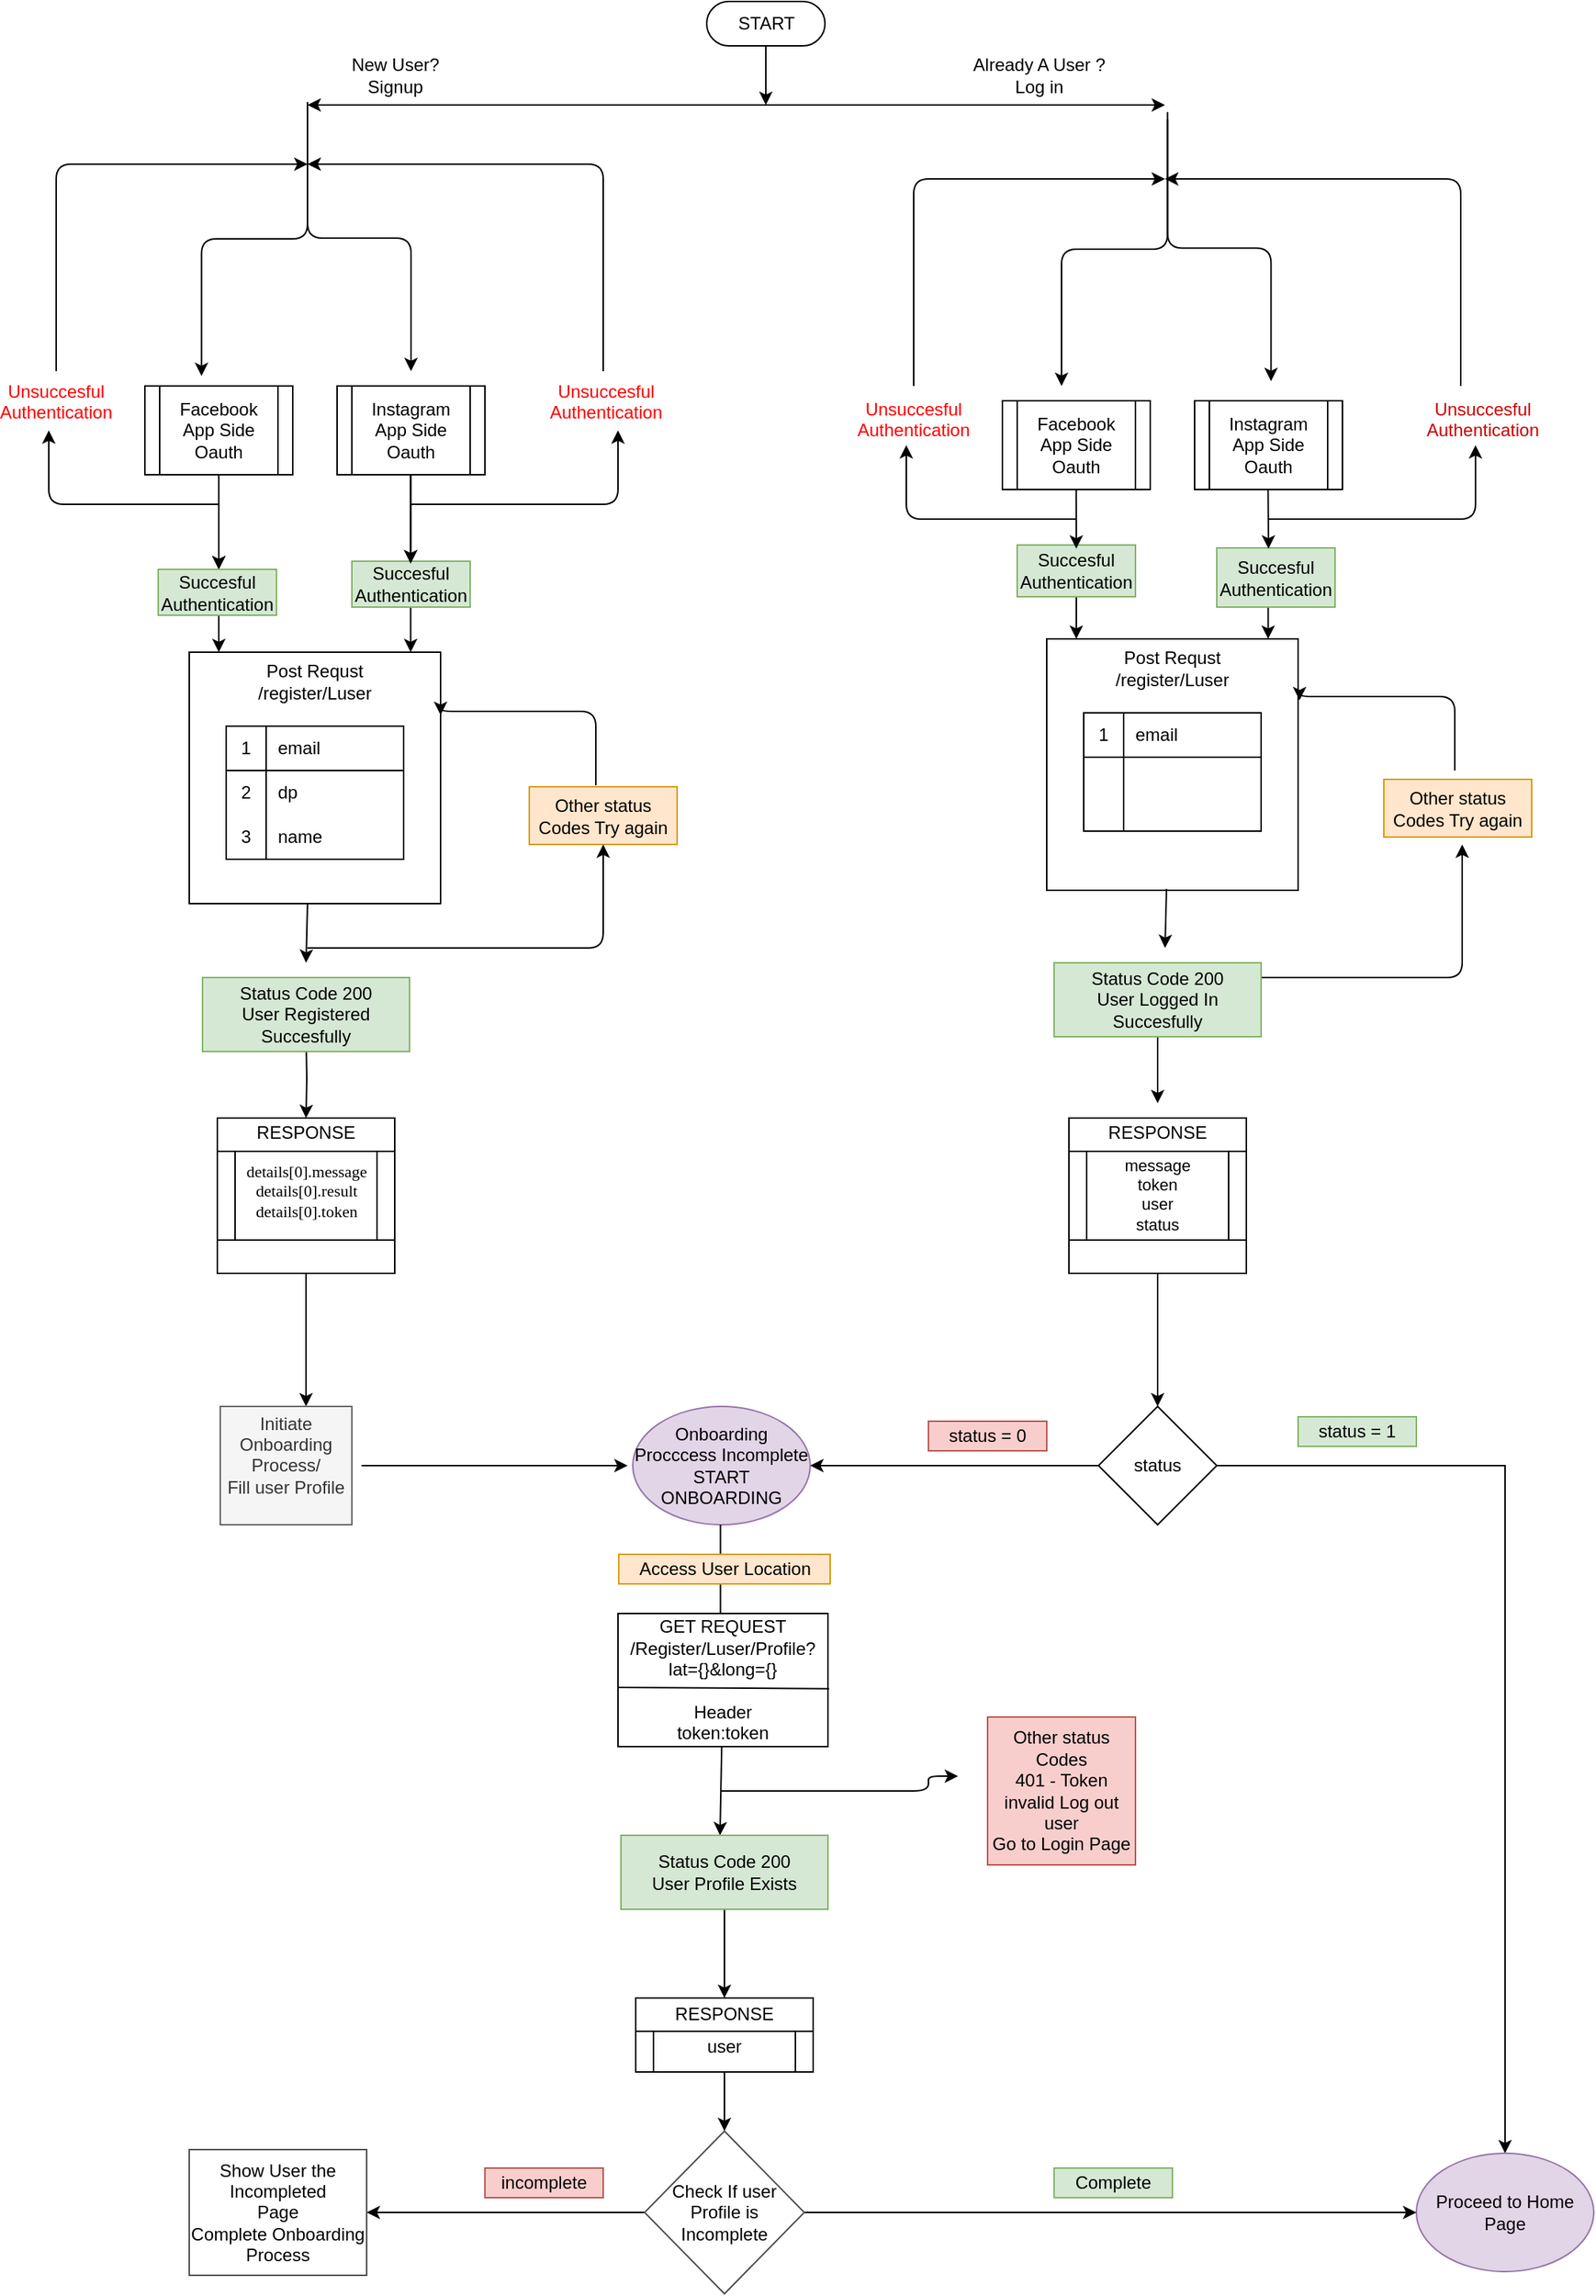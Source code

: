 <mxfile version="13.6.9" type="github" pages="2">
  <diagram id="4SX03xfl399fPzy_mgyT" name="Page-1">
    <mxGraphModel dx="1693" dy="1320" grid="1" gridSize="10" guides="1" tooltips="1" connect="1" arrows="1" fold="1" page="1" pageScale="1" pageWidth="3300" pageHeight="2339" math="0" shadow="0">
      <root>
        <mxCell id="0" />
        <mxCell id="1" parent="0" />
        <mxCell id="fJe7YX8Wr0SEE7q_bkaH-3" value="" style="endArrow=classic;html=1;exitX=0.5;exitY=1;exitDx=0;exitDy=0;" parent="1" edge="1">
          <mxGeometry width="50" height="50" relative="1" as="geometry">
            <mxPoint x="1210" y="170" as="sourcePoint" />
            <mxPoint x="1210" y="210" as="targetPoint" />
          </mxGeometry>
        </mxCell>
        <mxCell id="fJe7YX8Wr0SEE7q_bkaH-4" value="" style="edgeStyle=elbowEdgeStyle;elbow=horizontal;endArrow=classic;html=1;" parent="1" edge="1">
          <mxGeometry width="50" height="50" relative="1" as="geometry">
            <mxPoint x="1080" y="210" as="sourcePoint" />
            <mxPoint x="1480" y="210" as="targetPoint" />
          </mxGeometry>
        </mxCell>
        <mxCell id="fJe7YX8Wr0SEE7q_bkaH-5" value="" style="edgeStyle=elbowEdgeStyle;elbow=horizontal;endArrow=classic;html=1;" parent="1" edge="1">
          <mxGeometry width="50" height="50" relative="1" as="geometry">
            <mxPoint x="1080" y="210" as="sourcePoint" />
            <mxPoint x="900" y="210" as="targetPoint" />
          </mxGeometry>
        </mxCell>
        <mxCell id="fJe7YX8Wr0SEE7q_bkaH-6" value="&lt;div&gt;New User?&lt;/div&gt;&lt;div&gt;Signup&lt;/div&gt;" style="text;html=1;strokeColor=none;fillColor=none;align=center;verticalAlign=middle;whiteSpace=wrap;rounded=0;" parent="1" vertex="1">
          <mxGeometry x="920" y="180" width="79" height="20" as="geometry" />
        </mxCell>
        <mxCell id="fJe7YX8Wr0SEE7q_bkaH-7" value="Already A User ? Log in" style="text;html=1;strokeColor=none;fillColor=none;align=center;verticalAlign=middle;whiteSpace=wrap;rounded=0;" parent="1" vertex="1">
          <mxGeometry x="1340" y="180" width="110" height="20" as="geometry" />
        </mxCell>
        <mxCell id="fJe7YX8Wr0SEE7q_bkaH-8" value="&lt;div&gt;Post Requst &lt;br&gt;&lt;/div&gt;&lt;div&gt;/register/Luser&lt;/div&gt;&lt;div&gt;&lt;br&gt;&lt;/div&gt;&lt;div&gt;&lt;br&gt;&lt;/div&gt;&lt;div&gt;&lt;br&gt;&lt;/div&gt;&lt;div&gt;&lt;br&gt;&lt;/div&gt;&lt;div&gt;&lt;br&gt;&lt;/div&gt;&lt;div&gt;&lt;br&gt;&lt;/div&gt;&lt;div&gt;&lt;br&gt;&lt;/div&gt;&lt;div&gt;&lt;br&gt;&lt;/div&gt;&lt;div&gt;&lt;br&gt;&lt;/div&gt;" style="whiteSpace=wrap;html=1;aspect=fixed;" parent="1" vertex="1">
          <mxGeometry x="820" y="580" width="170" height="170" as="geometry" />
        </mxCell>
        <mxCell id="fJe7YX8Wr0SEE7q_bkaH-20" value="" style="edgeStyle=elbowEdgeStyle;elbow=vertical;endArrow=classic;html=1;" parent="1" edge="1">
          <mxGeometry width="50" height="50" relative="1" as="geometry">
            <mxPoint x="900" y="213" as="sourcePoint" />
            <mxPoint x="970" y="390" as="targetPoint" />
            <Array as="points">
              <mxPoint x="940" y="300" />
            </Array>
          </mxGeometry>
        </mxCell>
        <mxCell id="fJe7YX8Wr0SEE7q_bkaH-21" value="" style="edgeStyle=elbowEdgeStyle;elbow=vertical;endArrow=classic;html=1;entryX=0.383;entryY=-0.079;entryDx=0;entryDy=0;entryPerimeter=0;" parent="1" edge="1">
          <mxGeometry width="50" height="50" relative="1" as="geometry">
            <mxPoint x="900" y="208" as="sourcePoint" />
            <mxPoint x="828.3" y="393.26" as="targetPoint" />
          </mxGeometry>
        </mxCell>
        <mxCell id="fJe7YX8Wr0SEE7q_bkaH-23" value="&lt;div&gt;START&lt;/div&gt;" style="html=1;dashed=0;whitespace=wrap;shape=mxgraph.dfd.start" parent="1" vertex="1">
          <mxGeometry x="1170" y="140" width="80" height="30" as="geometry" />
        </mxCell>
        <mxCell id="fJe7YX8Wr0SEE7q_bkaH-25" value="&lt;div&gt;Facebook&lt;/div&gt;&lt;div&gt;App Side &lt;br&gt;&lt;/div&gt;&lt;div&gt;Oauth&lt;br&gt;&lt;/div&gt;" style="shape=process;whiteSpace=wrap;html=1;backgroundOutline=1;" parent="1" vertex="1">
          <mxGeometry x="790" y="400" width="100" height="60" as="geometry" />
        </mxCell>
        <mxCell id="fJe7YX8Wr0SEE7q_bkaH-26" value="&lt;div&gt;Instagram&lt;/div&gt;&lt;div&gt;App Side &lt;br&gt;&lt;/div&gt;&lt;div&gt;Oauth&lt;br&gt;&lt;/div&gt;" style="shape=process;whiteSpace=wrap;html=1;backgroundOutline=1;" parent="1" vertex="1">
          <mxGeometry x="920" y="400" width="100" height="60" as="geometry" />
        </mxCell>
        <mxCell id="fJe7YX8Wr0SEE7q_bkaH-31" value="" style="endArrow=classic;html=1;" parent="1" edge="1">
          <mxGeometry width="50" height="50" relative="1" as="geometry">
            <mxPoint x="840" y="550" as="sourcePoint" />
            <mxPoint x="840" y="580" as="targetPoint" />
          </mxGeometry>
        </mxCell>
        <mxCell id="fJe7YX8Wr0SEE7q_bkaH-34" value="" style="endArrow=classic;html=1;exitX=0.5;exitY=1;exitDx=0;exitDy=0;" parent="1" source="fJe7YX8Wr0SEE7q_bkaH-25" edge="1">
          <mxGeometry width="50" height="50" relative="1" as="geometry">
            <mxPoint x="840" y="460" as="sourcePoint" />
            <mxPoint x="840.0" y="524.0" as="targetPoint" />
          </mxGeometry>
        </mxCell>
        <mxCell id="fJe7YX8Wr0SEE7q_bkaH-35" value="" style="edgeStyle=elbowEdgeStyle;elbow=horizontal;endArrow=classic;html=1;" parent="1" edge="1">
          <mxGeometry width="50" height="50" relative="1" as="geometry">
            <mxPoint x="730" y="390" as="sourcePoint" />
            <mxPoint x="900" y="250" as="targetPoint" />
            <Array as="points">
              <mxPoint x="730" y="240" />
            </Array>
          </mxGeometry>
        </mxCell>
        <mxCell id="fJe7YX8Wr0SEE7q_bkaH-39" value="" style="edgeStyle=elbowEdgeStyle;elbow=horizontal;endArrow=classic;html=1;" parent="1" edge="1">
          <mxGeometry width="50" height="50" relative="1" as="geometry">
            <mxPoint x="840" y="480" as="sourcePoint" />
            <mxPoint x="725" y="430" as="targetPoint" />
            <Array as="points">
              <mxPoint x="725" y="420" />
            </Array>
          </mxGeometry>
        </mxCell>
        <mxCell id="fJe7YX8Wr0SEE7q_bkaH-40" value="" style="endArrow=classic;html=1;" parent="1" edge="1">
          <mxGeometry width="50" height="50" relative="1" as="geometry">
            <mxPoint x="969.76" y="550" as="sourcePoint" />
            <mxPoint x="969.76" y="580" as="targetPoint" />
          </mxGeometry>
        </mxCell>
        <mxCell id="fJe7YX8Wr0SEE7q_bkaH-41" value="&lt;div align=&quot;center&quot;&gt;Succesful&lt;/div&gt;&lt;div align=&quot;center&quot;&gt;Authentication&lt;br&gt;&lt;/div&gt;" style="text;html=1;strokeColor=#82b366;fillColor=#d5e8d4;align=center;verticalAlign=middle;whiteSpace=wrap;rounded=0;" parent="1" vertex="1">
          <mxGeometry x="930" y="518.5" width="80" height="31" as="geometry" />
        </mxCell>
        <mxCell id="fJe7YX8Wr0SEE7q_bkaH-44" value="" style="endArrow=classic;html=1;exitX=0.5;exitY=1;exitDx=0;exitDy=0;" parent="1" edge="1">
          <mxGeometry width="50" height="50" relative="1" as="geometry">
            <mxPoint x="969.76" y="460" as="sourcePoint" />
            <mxPoint x="969.76" y="520" as="targetPoint" />
          </mxGeometry>
        </mxCell>
        <mxCell id="fJe7YX8Wr0SEE7q_bkaH-46" value="" style="edgeStyle=elbowEdgeStyle;elbow=horizontal;endArrow=classic;html=1;" parent="1" edge="1">
          <mxGeometry width="50" height="50" relative="1" as="geometry">
            <mxPoint x="970" y="480" as="sourcePoint" />
            <mxPoint x="1110" y="430" as="targetPoint" />
            <Array as="points">
              <mxPoint x="1110" y="480" />
            </Array>
          </mxGeometry>
        </mxCell>
        <mxCell id="fJe7YX8Wr0SEE7q_bkaH-49" value="" style="edgeStyle=elbowEdgeStyle;elbow=horizontal;endArrow=classic;html=1;" parent="1" edge="1">
          <mxGeometry width="50" height="50" relative="1" as="geometry">
            <mxPoint x="1100" y="390" as="sourcePoint" />
            <mxPoint x="900" y="250" as="targetPoint" />
            <Array as="points">
              <mxPoint x="1100" y="270" />
            </Array>
          </mxGeometry>
        </mxCell>
        <mxCell id="fJe7YX8Wr0SEE7q_bkaH-50" value="&lt;div&gt;Post Requst &lt;br&gt;&lt;/div&gt;&lt;div&gt;/register/Luser&lt;/div&gt;&lt;div&gt;&lt;br&gt;&lt;/div&gt;&lt;div&gt;&lt;br&gt;&lt;/div&gt;&lt;div&gt;&lt;br&gt;&lt;/div&gt;&lt;div&gt;&lt;br&gt;&lt;/div&gt;&lt;div&gt;&lt;br&gt;&lt;/div&gt;&lt;div&gt;&lt;br&gt;&lt;/div&gt;&lt;div&gt;&lt;br&gt;&lt;/div&gt;&lt;div&gt;&lt;br&gt;&lt;/div&gt;&lt;div&gt;&lt;br&gt;&lt;/div&gt;" style="whiteSpace=wrap;html=1;aspect=fixed;" parent="1" vertex="1">
          <mxGeometry x="1400" y="571" width="170" height="170" as="geometry" />
        </mxCell>
        <mxCell id="fJe7YX8Wr0SEE7q_bkaH-51" value="" style="endArrow=classic;html=1;" parent="1" edge="1">
          <mxGeometry width="50" height="50" relative="1" as="geometry">
            <mxPoint x="1420" y="541" as="sourcePoint" />
            <mxPoint x="1420" y="571" as="targetPoint" />
          </mxGeometry>
        </mxCell>
        <mxCell id="fJe7YX8Wr0SEE7q_bkaH-52" value="&lt;div align=&quot;center&quot;&gt;Succesful&lt;/div&gt;&lt;div align=&quot;center&quot;&gt;Authentication&lt;br&gt;&lt;/div&gt;" style="text;html=1;strokeColor=#82b366;fillColor=#d5e8d4;align=center;verticalAlign=middle;whiteSpace=wrap;rounded=0;" parent="1" vertex="1">
          <mxGeometry x="1380" y="507.5" width="80" height="35" as="geometry" />
        </mxCell>
        <mxCell id="fJe7YX8Wr0SEE7q_bkaH-53" value="" style="endArrow=classic;html=1;" parent="1" edge="1">
          <mxGeometry width="50" height="50" relative="1" as="geometry">
            <mxPoint x="1549.76" y="541" as="sourcePoint" />
            <mxPoint x="1549.76" y="571" as="targetPoint" />
          </mxGeometry>
        </mxCell>
        <mxCell id="fJe7YX8Wr0SEE7q_bkaH-54" value="&lt;div align=&quot;center&quot;&gt;Succesful&lt;/div&gt;&lt;div align=&quot;center&quot;&gt;Authentication&lt;br&gt;&lt;/div&gt;" style="text;html=1;strokeColor=#82b366;fillColor=#d5e8d4;align=center;verticalAlign=middle;whiteSpace=wrap;rounded=0;" parent="1" vertex="1">
          <mxGeometry x="1515" y="509.5" width="80" height="40" as="geometry" />
        </mxCell>
        <mxCell id="fJe7YX8Wr0SEE7q_bkaH-67" value="" style="endArrow=classic;html=1;exitX=0.5;exitY=1;exitDx=0;exitDy=0;" parent="1" edge="1">
          <mxGeometry width="50" height="50" relative="1" as="geometry">
            <mxPoint x="840" y="460" as="sourcePoint" />
            <mxPoint x="840" y="524" as="targetPoint" />
          </mxGeometry>
        </mxCell>
        <mxCell id="fJe7YX8Wr0SEE7q_bkaH-68" value="" style="endArrow=classic;html=1;exitX=0.5;exitY=1;exitDx=0;exitDy=0;" parent="1" edge="1">
          <mxGeometry width="50" height="50" relative="1" as="geometry">
            <mxPoint x="969.76" y="460" as="sourcePoint" />
            <mxPoint x="969.76" y="520" as="targetPoint" />
          </mxGeometry>
        </mxCell>
        <mxCell id="fJe7YX8Wr0SEE7q_bkaH-69" value="" style="endArrow=classic;html=1;exitX=0.5;exitY=1;exitDx=0;exitDy=0;" parent="1" edge="1">
          <mxGeometry width="50" height="50" relative="1" as="geometry">
            <mxPoint x="1419.88" y="460" as="sourcePoint" />
            <mxPoint x="1420" y="510" as="targetPoint" />
          </mxGeometry>
        </mxCell>
        <mxCell id="fJe7YX8Wr0SEE7q_bkaH-70" value="" style="endArrow=classic;html=1;exitX=0.5;exitY=1;exitDx=0;exitDy=0;" parent="1" edge="1">
          <mxGeometry width="50" height="50" relative="1" as="geometry">
            <mxPoint x="1549.64" y="460" as="sourcePoint" />
            <mxPoint x="1550" y="510" as="targetPoint" />
          </mxGeometry>
        </mxCell>
        <mxCell id="fJe7YX8Wr0SEE7q_bkaH-79" value="&lt;div&gt;Facebook&lt;/div&gt;&lt;div&gt;App Side &lt;br&gt;&lt;/div&gt;&lt;div&gt;Oauth&lt;br&gt;&lt;/div&gt;" style="shape=process;whiteSpace=wrap;html=1;backgroundOutline=1;" parent="1" vertex="1">
          <mxGeometry x="1370" y="410" width="100" height="60" as="geometry" />
        </mxCell>
        <mxCell id="fJe7YX8Wr0SEE7q_bkaH-80" value="&lt;div&gt;Instagram&lt;/div&gt;&lt;div&gt;App Side &lt;br&gt;&lt;/div&gt;&lt;div&gt;Oauth&lt;br&gt;&lt;/div&gt;" style="shape=process;whiteSpace=wrap;html=1;backgroundOutline=1;" parent="1" vertex="1">
          <mxGeometry x="1500" y="410" width="100" height="60" as="geometry" />
        </mxCell>
        <mxCell id="fJe7YX8Wr0SEE7q_bkaH-81" value="" style="edgeStyle=elbowEdgeStyle;elbow=horizontal;endArrow=classic;html=1;" parent="1" edge="1">
          <mxGeometry width="50" height="50" relative="1" as="geometry">
            <mxPoint x="1310" y="400" as="sourcePoint" />
            <mxPoint x="1480" y="260" as="targetPoint" />
            <Array as="points">
              <mxPoint x="1310" y="250" />
            </Array>
          </mxGeometry>
        </mxCell>
        <mxCell id="fJe7YX8Wr0SEE7q_bkaH-82" value="&lt;div&gt;&lt;font color=&quot;#FF0000&quot;&gt;Unsuccesful&lt;/font&gt;&lt;/div&gt;&lt;div&gt;&lt;font color=&quot;#FF0000&quot;&gt;Authentication&lt;/font&gt;&lt;/div&gt;&lt;div&gt;&lt;font color=&quot;#FF0000&quot;&gt;&lt;br&gt;&lt;/font&gt;&lt;/div&gt;" style="text;html=1;strokeColor=none;fillColor=none;align=center;verticalAlign=middle;whiteSpace=wrap;rounded=0;" parent="1" vertex="1">
          <mxGeometry x="1290" y="420" width="40" height="20" as="geometry" />
        </mxCell>
        <mxCell id="fJe7YX8Wr0SEE7q_bkaH-83" value="" style="edgeStyle=elbowEdgeStyle;elbow=horizontal;endArrow=classic;html=1;" parent="1" target="fJe7YX8Wr0SEE7q_bkaH-82" edge="1">
          <mxGeometry width="50" height="50" relative="1" as="geometry">
            <mxPoint x="1420" y="490" as="sourcePoint" />
            <mxPoint x="1480" y="350" as="targetPoint" />
            <Array as="points">
              <mxPoint x="1305" y="430" />
            </Array>
          </mxGeometry>
        </mxCell>
        <mxCell id="fJe7YX8Wr0SEE7q_bkaH-84" value="" style="edgeStyle=elbowEdgeStyle;elbow=horizontal;endArrow=classic;html=1;" parent="1" edge="1">
          <mxGeometry width="50" height="50" relative="1" as="geometry">
            <mxPoint x="1550" y="490" as="sourcePoint" />
            <mxPoint x="1690" y="440" as="targetPoint" />
            <Array as="points">
              <mxPoint x="1690" y="490" />
            </Array>
          </mxGeometry>
        </mxCell>
        <mxCell id="fJe7YX8Wr0SEE7q_bkaH-85" value="&lt;div&gt;&lt;font color=&quot;#CC0000&quot;&gt;Unsuccesful&lt;/font&gt;&lt;/div&gt;&lt;div&gt;&lt;font color=&quot;#CC0000&quot;&gt;Authentication&lt;/font&gt;&lt;/div&gt;&lt;div&gt;&lt;font color=&quot;#CC0000&quot;&gt;&lt;br&gt;&lt;/font&gt;&lt;/div&gt;" style="text;html=1;strokeColor=none;fillColor=none;align=center;verticalAlign=middle;whiteSpace=wrap;rounded=0;" parent="1" vertex="1">
          <mxGeometry x="1675" y="420" width="40" height="20" as="geometry" />
        </mxCell>
        <mxCell id="fJe7YX8Wr0SEE7q_bkaH-86" value="" style="edgeStyle=elbowEdgeStyle;elbow=horizontal;endArrow=classic;html=1;" parent="1" edge="1">
          <mxGeometry width="50" height="50" relative="1" as="geometry">
            <mxPoint x="1680" y="400" as="sourcePoint" />
            <mxPoint x="1480" y="260" as="targetPoint" />
            <Array as="points">
              <mxPoint x="1680" y="280" />
            </Array>
          </mxGeometry>
        </mxCell>
        <mxCell id="fJe7YX8Wr0SEE7q_bkaH-88" value="" style="edgeStyle=elbowEdgeStyle;elbow=vertical;endArrow=classic;html=1;" parent="1" edge="1">
          <mxGeometry width="50" height="50" relative="1" as="geometry">
            <mxPoint x="1481.7" y="219.74" as="sourcePoint" />
            <mxPoint x="1551.7" y="396.74" as="targetPoint" />
            <Array as="points">
              <mxPoint x="1521.7" y="306.74" />
            </Array>
          </mxGeometry>
        </mxCell>
        <mxCell id="fJe7YX8Wr0SEE7q_bkaH-89" value="" style="edgeStyle=elbowEdgeStyle;elbow=vertical;endArrow=classic;html=1;entryX=0.383;entryY=-0.079;entryDx=0;entryDy=0;entryPerimeter=0;" parent="1" edge="1">
          <mxGeometry width="50" height="50" relative="1" as="geometry">
            <mxPoint x="1481.7" y="214.74" as="sourcePoint" />
            <mxPoint x="1410" y="400.0" as="targetPoint" />
          </mxGeometry>
        </mxCell>
        <mxCell id="fJe7YX8Wr0SEE7q_bkaH-90" value="" style="endArrow=classic;html=1;" parent="1" edge="1">
          <mxGeometry width="50" height="50" relative="1" as="geometry">
            <mxPoint x="900" y="750" as="sourcePoint" />
            <mxPoint x="899" y="790" as="targetPoint" />
          </mxGeometry>
        </mxCell>
        <mxCell id="fJe7YX8Wr0SEE7q_bkaH-99" value="" style="edgeStyle=orthogonalEdgeStyle;rounded=0;orthogonalLoop=1;jettySize=auto;html=1;" parent="1" target="fJe7YX8Wr0SEE7q_bkaH-98" edge="1">
          <mxGeometry relative="1" as="geometry">
            <mxPoint x="899" y="840" as="sourcePoint" />
          </mxGeometry>
        </mxCell>
        <mxCell id="fJe7YX8Wr0SEE7q_bkaH-92" value="&lt;div&gt;Status Code 200&lt;/div&gt;&lt;div&gt;User Registered Succesfully&lt;br&gt;&lt;/div&gt;" style="text;html=1;strokeColor=#82b366;fillColor=#d5e8d4;align=center;verticalAlign=middle;whiteSpace=wrap;rounded=0;" parent="1" vertex="1">
          <mxGeometry x="829" y="800" width="140" height="50" as="geometry" />
        </mxCell>
        <mxCell id="fJe7YX8Wr0SEE7q_bkaH-94" value="" style="edgeStyle=segmentEdgeStyle;endArrow=classic;html=1;entryX=1;entryY=0.25;entryDx=0;entryDy=0;" parent="1" target="fJe7YX8Wr0SEE7q_bkaH-8" edge="1">
          <mxGeometry width="50" height="50" relative="1" as="geometry">
            <mxPoint x="1095" y="670" as="sourcePoint" />
            <mxPoint x="1050" y="620" as="targetPoint" />
            <Array as="points">
              <mxPoint x="990" y="620" />
            </Array>
          </mxGeometry>
        </mxCell>
        <mxCell id="fJe7YX8Wr0SEE7q_bkaH-95" value="Other status Codes Try again" style="text;html=1;strokeColor=#d79b00;fillColor=#ffe6cc;align=center;verticalAlign=middle;whiteSpace=wrap;rounded=0;" parent="1" vertex="1">
          <mxGeometry x="1050" y="671" width="100" height="39" as="geometry" />
        </mxCell>
        <mxCell id="fJe7YX8Wr0SEE7q_bkaH-97" value="" style="edgeStyle=segmentEdgeStyle;endArrow=classic;html=1;" parent="1" edge="1">
          <mxGeometry width="50" height="50" relative="1" as="geometry">
            <mxPoint x="900" y="780" as="sourcePoint" />
            <mxPoint x="1100" y="710" as="targetPoint" />
            <Array as="points">
              <mxPoint x="1100" y="780" />
            </Array>
          </mxGeometry>
        </mxCell>
        <mxCell id="fJe7YX8Wr0SEE7q_bkaH-98" value="&lt;div&gt;RESPONSE&lt;/div&gt;&lt;div&gt;&lt;br&gt;&lt;/div&gt;&lt;div&gt;&lt;br&gt;&lt;/div&gt;&lt;div&gt;&lt;br&gt;&lt;/div&gt;&lt;div&gt;&lt;br&gt;&lt;/div&gt;&lt;div&gt;&lt;br&gt;&lt;/div&gt;&lt;div&gt;&lt;br&gt;&lt;/div&gt;" style="whiteSpace=wrap;html=1;" parent="1" vertex="1">
          <mxGeometry x="839" y="895" width="120" height="105" as="geometry" />
        </mxCell>
        <mxCell id="fJe7YX8Wr0SEE7q_bkaH-100" value="" style="endArrow=classic;html=1;" parent="1" edge="1">
          <mxGeometry width="50" height="50" relative="1" as="geometry">
            <mxPoint x="1481" y="740" as="sourcePoint" />
            <mxPoint x="1480" y="780" as="targetPoint" />
          </mxGeometry>
        </mxCell>
        <mxCell id="fJe7YX8Wr0SEE7q_bkaH-102" value="" style="edgeStyle=segmentEdgeStyle;endArrow=classic;html=1;entryX=1;entryY=0.25;entryDx=0;entryDy=0;" parent="1" edge="1">
          <mxGeometry width="50" height="50" relative="1" as="geometry">
            <mxPoint x="1676" y="660" as="sourcePoint" />
            <mxPoint x="1571" y="612.5" as="targetPoint" />
            <Array as="points">
              <mxPoint x="1571" y="610" />
            </Array>
          </mxGeometry>
        </mxCell>
        <mxCell id="fJe7YX8Wr0SEE7q_bkaH-103" value="Other status Codes Try again" style="text;html=1;strokeColor=#d79b00;fillColor=#ffe6cc;align=center;verticalAlign=middle;whiteSpace=wrap;rounded=0;" parent="1" vertex="1">
          <mxGeometry x="1628" y="666" width="100" height="39" as="geometry" />
        </mxCell>
        <mxCell id="fJe7YX8Wr0SEE7q_bkaH-104" value="" style="edgeStyle=segmentEdgeStyle;endArrow=classic;html=1;" parent="1" source="fJe7YX8Wr0SEE7q_bkaH-105" edge="1">
          <mxGeometry width="50" height="50" relative="1" as="geometry">
            <mxPoint x="1510" y="800" as="sourcePoint" />
            <mxPoint x="1681" y="710" as="targetPoint" />
            <Array as="points">
              <mxPoint x="1530" y="800" />
              <mxPoint x="1681" y="800" />
            </Array>
          </mxGeometry>
        </mxCell>
        <mxCell id="fJe7YX8Wr0SEE7q_bkaH-107" value="" style="edgeStyle=orthogonalEdgeStyle;rounded=0;orthogonalLoop=1;jettySize=auto;html=1;" parent="1" edge="1">
          <mxGeometry relative="1" as="geometry">
            <mxPoint x="1475" y="830" as="sourcePoint" />
            <mxPoint x="1475" y="885" as="targetPoint" />
          </mxGeometry>
        </mxCell>
        <mxCell id="fJe7YX8Wr0SEE7q_bkaH-105" value="&lt;div&gt;Status Code 200&lt;/div&gt;&lt;div&gt;User Logged In Succesfully&lt;br&gt;&lt;/div&gt;" style="text;html=1;strokeColor=#82b366;fillColor=#d5e8d4;align=center;verticalAlign=middle;whiteSpace=wrap;rounded=0;" parent="1" vertex="1">
          <mxGeometry x="1405" y="790" width="140" height="50" as="geometry" />
        </mxCell>
        <mxCell id="fJe7YX8Wr0SEE7q_bkaH-108" value="" style="shape=process;whiteSpace=wrap;html=1;backgroundOutline=1;" parent="1" vertex="1">
          <mxGeometry x="839" y="917.5" width="120" height="60" as="geometry" />
        </mxCell>
        <mxCell id="fJe7YX8Wr0SEE7q_bkaH-109" value="&lt;div&gt;RESPONSE&lt;/div&gt;&lt;div&gt;&lt;br&gt;&lt;/div&gt;&lt;div&gt;&lt;br&gt;&lt;/div&gt;&lt;div&gt;&lt;br&gt;&lt;/div&gt;&lt;div&gt;&lt;br&gt;&lt;/div&gt;&lt;div&gt;&lt;br&gt;&lt;/div&gt;&lt;div&gt;&lt;br&gt;&lt;/div&gt;" style="whiteSpace=wrap;html=1;" parent="1" vertex="1">
          <mxGeometry x="1415" y="895" width="120" height="105" as="geometry" />
        </mxCell>
        <mxCell id="fJe7YX8Wr0SEE7q_bkaH-110" value="" style="shape=process;whiteSpace=wrap;html=1;backgroundOutline=1;" parent="1" vertex="1">
          <mxGeometry x="1415" y="917.5" width="120" height="60" as="geometry" />
        </mxCell>
        <mxCell id="fJe7YX8Wr0SEE7q_bkaH-117" value="&lt;div style=&quot;font-size: 11px&quot;&gt;&lt;font style=&quot;font-size: 11px&quot; face=&quot;Times New Roman&quot;&gt;details[0].message&lt;/font&gt;&lt;/div&gt;&lt;div style=&quot;font-size: 11px&quot;&gt;&lt;font style=&quot;font-size: 11px&quot; face=&quot;Times New Roman&quot;&gt;details[0].result&lt;/font&gt;&lt;/div&gt;&lt;div style=&quot;font-size: 11px&quot;&gt;&lt;font style=&quot;font-size: 11px&quot; face=&quot;Times New Roman&quot;&gt;details[0].token&lt;/font&gt;&lt;/div&gt;&lt;div style=&quot;font-size: 11px&quot;&gt;&lt;font style=&quot;font-size: 11px&quot; face=&quot;Times New Roman&quot;&gt;&lt;br&gt;&lt;/font&gt;&lt;/div&gt;" style="text;html=1;strokeColor=none;fillColor=none;align=center;verticalAlign=middle;whiteSpace=wrap;rounded=0;" parent="1" vertex="1">
          <mxGeometry x="861.5" y="940" width="75" height="22.5" as="geometry" />
        </mxCell>
        <mxCell id="0_E4JgnLE6XNV44I5neE-3" value="" style="edgeStyle=orthogonalEdgeStyle;rounded=0;orthogonalLoop=1;jettySize=auto;html=1;exitX=0.5;exitY=1;exitDx=0;exitDy=0;exitPerimeter=0;" parent="1" source="fJe7YX8Wr0SEE7q_bkaH-109" target="0_E4JgnLE6XNV44I5neE-1" edge="1">
          <mxGeometry relative="1" as="geometry">
            <mxPoint x="1475" y="1010" as="sourcePoint" />
          </mxGeometry>
        </mxCell>
        <mxCell id="fJe7YX8Wr0SEE7q_bkaH-121" value="&lt;div style=&quot;font-size: 11px&quot;&gt;&lt;font style=&quot;font-size: 11px&quot;&gt;message&lt;/font&gt;&lt;/div&gt;&lt;div style=&quot;font-size: 11px&quot;&gt;&lt;font style=&quot;font-size: 11px&quot;&gt;token&lt;/font&gt;&lt;/div&gt;&lt;div style=&quot;font-size: 11px&quot;&gt;&lt;font style=&quot;font-size: 11px&quot;&gt;user &lt;br&gt;&lt;/font&gt;&lt;/div&gt;&lt;div style=&quot;font-size: 11px&quot;&gt;&lt;font style=&quot;font-size: 11px&quot;&gt;status&lt;/font&gt;&lt;/div&gt;&lt;div style=&quot;font-size: 11px&quot;&gt;&lt;font style=&quot;font-size: 11px&quot;&gt;&lt;br&gt;&lt;/font&gt;&lt;/div&gt;&lt;div style=&quot;font-size: 11px&quot;&gt;&lt;font style=&quot;font-size: 11px&quot;&gt;&lt;br&gt;&lt;/font&gt;&lt;/div&gt;" style="text;html=1;strokeColor=none;fillColor=none;align=center;verticalAlign=middle;whiteSpace=wrap;rounded=0;" parent="1" vertex="1">
          <mxGeometry x="1455" y="950" width="40" height="20" as="geometry" />
        </mxCell>
        <mxCell id="fJe7YX8Wr0SEE7q_bkaH-126" value="" style="endArrow=classic;html=1;exitX=0.5;exitY=1;exitDx=0;exitDy=0;" parent="1" source="fJe7YX8Wr0SEE7q_bkaH-98" edge="1">
          <mxGeometry width="50" height="50" relative="1" as="geometry">
            <mxPoint x="940" y="1090" as="sourcePoint" />
            <mxPoint x="899" y="1090" as="targetPoint" />
          </mxGeometry>
        </mxCell>
        <mxCell id="fJe7YX8Wr0SEE7q_bkaH-127" value="" style="endArrow=classic;html=1;" parent="1" edge="1">
          <mxGeometry width="50" height="50" relative="1" as="geometry">
            <mxPoint x="936.5" y="1130" as="sourcePoint" />
            <mxPoint x="1116.5" y="1130" as="targetPoint" />
          </mxGeometry>
        </mxCell>
        <mxCell id="fJe7YX8Wr0SEE7q_bkaH-128" value="&lt;div&gt;Initiate Onboarding Process/&lt;/div&gt;&lt;div&gt;Fill user Profile&lt;/div&gt;&lt;div&gt;&lt;br&gt;&lt;/div&gt;" style="text;html=1;strokeColor=#666666;fillColor=#f5f5f5;align=center;verticalAlign=middle;whiteSpace=wrap;rounded=0;fontColor=#333333;" parent="1" vertex="1">
          <mxGeometry x="841" y="1090" width="89" height="80" as="geometry" />
        </mxCell>
        <mxCell id="0_E4JgnLE6XNV44I5neE-5" value="" style="edgeStyle=orthogonalEdgeStyle;rounded=0;orthogonalLoop=1;jettySize=auto;html=1;" parent="1" source="0_E4JgnLE6XNV44I5neE-1" target="0_E4JgnLE6XNV44I5neE-4" edge="1">
          <mxGeometry relative="1" as="geometry" />
        </mxCell>
        <mxCell id="0_E4JgnLE6XNV44I5neE-12" value="" style="edgeStyle=orthogonalEdgeStyle;rounded=0;orthogonalLoop=1;jettySize=auto;html=1;entryX=0.5;entryY=0;entryDx=0;entryDy=0;" parent="1" source="0_E4JgnLE6XNV44I5neE-1" target="0_E4JgnLE6XNV44I5neE-13" edge="1">
          <mxGeometry relative="1" as="geometry">
            <mxPoint x="1475" y="1220" as="targetPoint" />
          </mxGeometry>
        </mxCell>
        <mxCell id="0_E4JgnLE6XNV44I5neE-1" value="&lt;div&gt;status&lt;/div&gt;" style="rhombus;whiteSpace=wrap;html=1;" parent="1" vertex="1">
          <mxGeometry x="1435" y="1090" width="80" height="80" as="geometry" />
        </mxCell>
        <mxCell id="0_E4JgnLE6XNV44I5neE-4" value="&lt;div&gt;Onboarding Procccess Incomplete&lt;/div&gt;&lt;div&gt;START ONBOARDING&lt;br&gt;&lt;/div&gt;" style="ellipse;whiteSpace=wrap;html=1;fillColor=#e1d5e7;strokeColor=#9673a6;" parent="1" vertex="1">
          <mxGeometry x="1120" y="1090" width="120" height="80" as="geometry" />
        </mxCell>
        <mxCell id="0_E4JgnLE6XNV44I5neE-6" value="status = 0" style="text;html=1;strokeColor=#b85450;fillColor=#f8cecc;align=center;verticalAlign=middle;whiteSpace=wrap;rounded=0;" parent="1" vertex="1">
          <mxGeometry x="1320" y="1100" width="80" height="20" as="geometry" />
        </mxCell>
        <mxCell id="0_E4JgnLE6XNV44I5neE-8" value="&lt;div align=&quot;center&quot;&gt;Succesful&lt;/div&gt;&lt;div align=&quot;center&quot;&gt;Authentication&lt;br&gt;&lt;/div&gt;" style="text;html=1;strokeColor=#82b366;fillColor=#d5e8d4;align=center;verticalAlign=middle;whiteSpace=wrap;rounded=0;" parent="1" vertex="1">
          <mxGeometry x="799" y="524" width="80" height="31" as="geometry" />
        </mxCell>
        <mxCell id="0_E4JgnLE6XNV44I5neE-9" value="&lt;div&gt;&lt;font color=&quot;#FF0000&quot;&gt;Unsuccesful&lt;/font&gt;&lt;/div&gt;&lt;div&gt;&lt;font color=&quot;#FF0000&quot;&gt;Authentication&lt;/font&gt;&lt;/div&gt;&lt;div&gt;&lt;font color=&quot;#FF0000&quot;&gt;&lt;br&gt;&lt;/font&gt;&lt;/div&gt;" style="text;html=1;strokeColor=none;fillColor=none;align=center;verticalAlign=middle;whiteSpace=wrap;rounded=0;" parent="1" vertex="1">
          <mxGeometry x="1082" y="408" width="40" height="20" as="geometry" />
        </mxCell>
        <mxCell id="0_E4JgnLE6XNV44I5neE-10" value="&lt;div&gt;&lt;font color=&quot;#FF0000&quot;&gt;Unsuccesful&lt;/font&gt;&lt;/div&gt;&lt;div&gt;&lt;font color=&quot;#FF0000&quot;&gt;Authentication&lt;/font&gt;&lt;/div&gt;&lt;div&gt;&lt;font color=&quot;#FF0000&quot;&gt;&lt;br&gt;&lt;/font&gt;&lt;/div&gt;" style="text;html=1;strokeColor=none;fillColor=none;align=center;verticalAlign=middle;whiteSpace=wrap;rounded=0;" parent="1" vertex="1">
          <mxGeometry x="710" y="408" width="40" height="20" as="geometry" />
        </mxCell>
        <mxCell id="0_E4JgnLE6XNV44I5neE-13" value="Proceed to Home Page" style="ellipse;whiteSpace=wrap;html=1;fillColor=#e1d5e7;strokeColor=#9673a6;" parent="1" vertex="1">
          <mxGeometry x="1650" y="1595" width="120" height="80" as="geometry" />
        </mxCell>
        <mxCell id="0_E4JgnLE6XNV44I5neE-16" value="&lt;div&gt;&lt;br&gt;&lt;/div&gt;&lt;div&gt;status = 1&lt;/div&gt;&lt;div&gt;&lt;br&gt;&lt;/div&gt;" style="text;html=1;strokeColor=#82b366;fillColor=#d5e8d4;align=center;verticalAlign=middle;whiteSpace=wrap;rounded=0;" parent="1" vertex="1">
          <mxGeometry x="1570" y="1097" width="80" height="20" as="geometry" />
        </mxCell>
        <mxCell id="fJe7YX8Wr0SEE7q_bkaH-9" value="" style="shape=table;html=1;whiteSpace=wrap;startSize=0;container=1;collapsible=0;childLayout=tableLayout;fixedRows=1;rowLines=0;fontStyle=1;align=center;" parent="1" vertex="1">
          <mxGeometry x="845" y="630" width="120" height="90" as="geometry" />
        </mxCell>
        <mxCell id="fJe7YX8Wr0SEE7q_bkaH-10" value="" style="shape=partialRectangle;html=1;whiteSpace=wrap;collapsible=0;dropTarget=0;pointerEvents=0;fillColor=none;top=0;left=0;bottom=1;right=0;points=[[0,0.5],[1,0.5]];portConstraint=eastwest;" parent="fJe7YX8Wr0SEE7q_bkaH-9" vertex="1">
          <mxGeometry width="120" height="30" as="geometry" />
        </mxCell>
        <mxCell id="fJe7YX8Wr0SEE7q_bkaH-11" value="1" style="shape=partialRectangle;html=1;whiteSpace=wrap;connectable=0;fillColor=none;top=0;left=0;bottom=0;right=0;overflow=hidden;" parent="fJe7YX8Wr0SEE7q_bkaH-10" vertex="1">
          <mxGeometry width="27" height="30" as="geometry" />
        </mxCell>
        <mxCell id="fJe7YX8Wr0SEE7q_bkaH-12" value="&lt;div&gt;email&lt;/div&gt;" style="shape=partialRectangle;html=1;whiteSpace=wrap;connectable=0;fillColor=none;top=0;left=0;bottom=0;right=0;align=left;spacingLeft=6;overflow=hidden;" parent="fJe7YX8Wr0SEE7q_bkaH-10" vertex="1">
          <mxGeometry x="27" width="93" height="30" as="geometry" />
        </mxCell>
        <mxCell id="fJe7YX8Wr0SEE7q_bkaH-13" value="" style="shape=partialRectangle;html=1;whiteSpace=wrap;collapsible=0;dropTarget=0;pointerEvents=0;fillColor=none;top=0;left=0;bottom=0;right=0;points=[[0,0.5],[1,0.5]];portConstraint=eastwest;" parent="fJe7YX8Wr0SEE7q_bkaH-9" vertex="1">
          <mxGeometry y="30" width="120" height="30" as="geometry" />
        </mxCell>
        <mxCell id="fJe7YX8Wr0SEE7q_bkaH-14" value="2" style="shape=partialRectangle;html=1;whiteSpace=wrap;connectable=0;fillColor=none;top=0;left=0;bottom=0;right=0;overflow=hidden;" parent="fJe7YX8Wr0SEE7q_bkaH-13" vertex="1">
          <mxGeometry width="27" height="30" as="geometry" />
        </mxCell>
        <mxCell id="fJe7YX8Wr0SEE7q_bkaH-15" value="dp" style="shape=partialRectangle;html=1;whiteSpace=wrap;connectable=0;fillColor=none;top=0;left=0;bottom=0;right=0;align=left;spacingLeft=6;overflow=hidden;" parent="fJe7YX8Wr0SEE7q_bkaH-13" vertex="1">
          <mxGeometry x="27" width="93" height="30" as="geometry" />
        </mxCell>
        <mxCell id="fJe7YX8Wr0SEE7q_bkaH-16" value="" style="shape=partialRectangle;html=1;whiteSpace=wrap;collapsible=0;dropTarget=0;pointerEvents=0;fillColor=none;top=0;left=0;bottom=0;right=0;points=[[0,0.5],[1,0.5]];portConstraint=eastwest;" parent="fJe7YX8Wr0SEE7q_bkaH-9" vertex="1">
          <mxGeometry y="60" width="120" height="30" as="geometry" />
        </mxCell>
        <mxCell id="fJe7YX8Wr0SEE7q_bkaH-17" value="3" style="shape=partialRectangle;html=1;whiteSpace=wrap;connectable=0;fillColor=none;top=0;left=0;bottom=0;right=0;overflow=hidden;" parent="fJe7YX8Wr0SEE7q_bkaH-16" vertex="1">
          <mxGeometry width="27" height="30" as="geometry" />
        </mxCell>
        <mxCell id="fJe7YX8Wr0SEE7q_bkaH-18" value="name" style="shape=partialRectangle;html=1;whiteSpace=wrap;connectable=0;fillColor=none;top=0;left=0;bottom=0;right=0;align=left;spacingLeft=6;overflow=hidden;" parent="fJe7YX8Wr0SEE7q_bkaH-16" vertex="1">
          <mxGeometry x="27" width="93" height="30" as="geometry" />
        </mxCell>
        <mxCell id="fJe7YX8Wr0SEE7q_bkaH-55" value="" style="shape=table;html=1;whiteSpace=wrap;startSize=0;container=1;collapsible=0;childLayout=tableLayout;fixedRows=1;rowLines=0;fontStyle=1;align=center;" parent="1" vertex="1">
          <mxGeometry x="1425" y="621" width="120" height="80" as="geometry" />
        </mxCell>
        <mxCell id="fJe7YX8Wr0SEE7q_bkaH-56" value="" style="shape=partialRectangle;html=1;whiteSpace=wrap;collapsible=0;dropTarget=0;pointerEvents=0;fillColor=none;top=0;left=0;bottom=1;right=0;points=[[0,0.5],[1,0.5]];portConstraint=eastwest;" parent="fJe7YX8Wr0SEE7q_bkaH-55" vertex="1">
          <mxGeometry width="120" height="30" as="geometry" />
        </mxCell>
        <mxCell id="fJe7YX8Wr0SEE7q_bkaH-57" value="1" style="shape=partialRectangle;html=1;whiteSpace=wrap;connectable=0;fillColor=none;top=0;left=0;bottom=0;right=0;overflow=hidden;" parent="fJe7YX8Wr0SEE7q_bkaH-56" vertex="1">
          <mxGeometry width="27" height="30" as="geometry" />
        </mxCell>
        <mxCell id="fJe7YX8Wr0SEE7q_bkaH-58" value="&lt;div&gt;email&lt;/div&gt;" style="shape=partialRectangle;html=1;whiteSpace=wrap;connectable=0;fillColor=none;top=0;left=0;bottom=0;right=0;align=left;spacingLeft=6;overflow=hidden;" parent="fJe7YX8Wr0SEE7q_bkaH-56" vertex="1">
          <mxGeometry x="27" width="93" height="30" as="geometry" />
        </mxCell>
        <mxCell id="fJe7YX8Wr0SEE7q_bkaH-59" value="" style="shape=partialRectangle;html=1;whiteSpace=wrap;collapsible=0;dropTarget=0;pointerEvents=0;fillColor=none;top=0;left=0;bottom=0;right=0;points=[[0,0.5],[1,0.5]];portConstraint=eastwest;" parent="fJe7YX8Wr0SEE7q_bkaH-55" vertex="1">
          <mxGeometry y="30" width="120" height="30" as="geometry" />
        </mxCell>
        <mxCell id="fJe7YX8Wr0SEE7q_bkaH-60" value="" style="shape=partialRectangle;html=1;whiteSpace=wrap;connectable=0;fillColor=none;top=0;left=0;bottom=0;right=0;overflow=hidden;" parent="fJe7YX8Wr0SEE7q_bkaH-59" vertex="1">
          <mxGeometry width="27" height="30" as="geometry" />
        </mxCell>
        <mxCell id="fJe7YX8Wr0SEE7q_bkaH-61" value="" style="shape=partialRectangle;html=1;whiteSpace=wrap;connectable=0;fillColor=none;top=0;left=0;bottom=0;right=0;align=left;spacingLeft=6;overflow=hidden;" parent="fJe7YX8Wr0SEE7q_bkaH-59" vertex="1">
          <mxGeometry x="27" width="93" height="30" as="geometry" />
        </mxCell>
        <mxCell id="fJe7YX8Wr0SEE7q_bkaH-62" value="" style="shape=partialRectangle;html=1;whiteSpace=wrap;collapsible=0;dropTarget=0;pointerEvents=0;fillColor=none;top=0;left=0;bottom=0;right=0;points=[[0,0.5],[1,0.5]];portConstraint=eastwest;" parent="fJe7YX8Wr0SEE7q_bkaH-55" vertex="1">
          <mxGeometry y="60" width="120" height="20" as="geometry" />
        </mxCell>
        <mxCell id="fJe7YX8Wr0SEE7q_bkaH-63" value="" style="shape=partialRectangle;html=1;whiteSpace=wrap;connectable=0;fillColor=none;top=0;left=0;bottom=0;right=0;overflow=hidden;" parent="fJe7YX8Wr0SEE7q_bkaH-62" vertex="1">
          <mxGeometry width="27" height="20" as="geometry" />
        </mxCell>
        <mxCell id="fJe7YX8Wr0SEE7q_bkaH-64" value="" style="shape=partialRectangle;html=1;whiteSpace=wrap;connectable=0;fillColor=none;top=0;left=0;bottom=0;right=0;align=left;spacingLeft=6;overflow=hidden;" parent="fJe7YX8Wr0SEE7q_bkaH-62" vertex="1">
          <mxGeometry x="27" width="93" height="20" as="geometry" />
        </mxCell>
        <mxCell id="Cb5zV4SubRyhLiwe22GS-6" value="" style="endArrow=classic;html=1;" parent="1" edge="1">
          <mxGeometry width="50" height="50" relative="1" as="geometry">
            <mxPoint x="1179.29" y="1170" as="sourcePoint" />
            <mxPoint x="1179.29" y="1240" as="targetPoint" />
          </mxGeometry>
        </mxCell>
        <mxCell id="Cb5zV4SubRyhLiwe22GS-8" value="" style="endArrow=classic;html=1;" parent="1" source="Cb5zV4SubRyhLiwe22GS-23" edge="1">
          <mxGeometry width="50" height="50" relative="1" as="geometry">
            <mxPoint x="1180.0" y="1410" as="sourcePoint" />
            <mxPoint x="1179" y="1380" as="targetPoint" />
          </mxGeometry>
        </mxCell>
        <mxCell id="Cb5zV4SubRyhLiwe22GS-30" value="" style="edgeStyle=orthogonalEdgeStyle;rounded=0;orthogonalLoop=1;jettySize=auto;html=1;" parent="1" source="Cb5zV4SubRyhLiwe22GS-9" edge="1">
          <mxGeometry relative="1" as="geometry">
            <mxPoint x="1182" y="1490" as="targetPoint" />
          </mxGeometry>
        </mxCell>
        <mxCell id="Cb5zV4SubRyhLiwe22GS-9" value="&lt;div&gt;Status Code 200&lt;/div&gt;&lt;div&gt;User Profile Exists&lt;br&gt;&lt;/div&gt;" style="text;html=1;strokeColor=#82b366;fillColor=#d5e8d4;align=center;verticalAlign=middle;whiteSpace=wrap;rounded=0;" parent="1" vertex="1">
          <mxGeometry x="1112" y="1380" width="140" height="50" as="geometry" />
        </mxCell>
        <mxCell id="Cb5zV4SubRyhLiwe22GS-11" value="&lt;div&gt;Other status Codes&lt;/div&gt;&lt;div&gt;401 - Token invalid Log out user &lt;br&gt;&lt;/div&gt;&lt;div&gt;Go to Login Page&lt;br&gt;&lt;/div&gt;" style="text;html=1;fillColor=#f8cecc;align=center;verticalAlign=middle;whiteSpace=wrap;rounded=0;strokeColor=#b85450;" parent="1" vertex="1">
          <mxGeometry x="1360" y="1300" width="100" height="100" as="geometry" />
        </mxCell>
        <mxCell id="Cb5zV4SubRyhLiwe22GS-23" value="&lt;div&gt;GET REQUEST&lt;/div&gt;&lt;div&gt;/Register/Luser/Profile?lat={}&amp;amp;long={}&lt;/div&gt;&lt;div&gt;&lt;br&gt;&lt;/div&gt;&lt;div&gt;Header &lt;br&gt;&lt;/div&gt;&lt;div&gt;token:token&lt;br&gt;&lt;/div&gt;" style="rounded=0;whiteSpace=wrap;html=1;" parent="1" vertex="1">
          <mxGeometry x="1110" y="1230" width="142" height="90" as="geometry" />
        </mxCell>
        <mxCell id="Cb5zV4SubRyhLiwe22GS-24" value="" style="endArrow=none;html=1;entryX=1.006;entryY=0.565;entryDx=0;entryDy=0;entryPerimeter=0;" parent="1" target="Cb5zV4SubRyhLiwe22GS-23" edge="1">
          <mxGeometry width="50" height="50" relative="1" as="geometry">
            <mxPoint x="1110" y="1280" as="sourcePoint" />
            <mxPoint x="1160" y="1230" as="targetPoint" />
          </mxGeometry>
        </mxCell>
        <mxCell id="Cb5zV4SubRyhLiwe22GS-25" value="" style="edgeStyle=segmentEdgeStyle;endArrow=classic;html=1;" parent="1" edge="1">
          <mxGeometry width="50" height="50" relative="1" as="geometry">
            <mxPoint x="1180" y="1350" as="sourcePoint" />
            <mxPoint x="1340" y="1340" as="targetPoint" />
            <Array as="points">
              <mxPoint x="1320" y="1350" />
            </Array>
          </mxGeometry>
        </mxCell>
        <mxCell id="Cb5zV4SubRyhLiwe22GS-27" value="&lt;div&gt;RESPONSE&lt;/div&gt;&lt;div&gt;&lt;br&gt;&lt;/div&gt;&lt;div&gt;&lt;br&gt;&lt;/div&gt;" style="whiteSpace=wrap;html=1;" parent="1" vertex="1">
          <mxGeometry x="1122" y="1490" width="120" height="50" as="geometry" />
        </mxCell>
        <mxCell id="Cb5zV4SubRyhLiwe22GS-34" value="" style="edgeStyle=orthogonalEdgeStyle;rounded=0;orthogonalLoop=1;jettySize=auto;html=1;" parent="1" source="Cb5zV4SubRyhLiwe22GS-28" target="Cb5zV4SubRyhLiwe22GS-32" edge="1">
          <mxGeometry relative="1" as="geometry" />
        </mxCell>
        <mxCell id="Cb5zV4SubRyhLiwe22GS-28" value="" style="shape=process;whiteSpace=wrap;html=1;backgroundOutline=1;" parent="1" vertex="1">
          <mxGeometry x="1122" y="1512.5" width="120" height="27.5" as="geometry" />
        </mxCell>
        <mxCell id="Cb5zV4SubRyhLiwe22GS-29" value="user" style="text;html=1;strokeColor=none;fillColor=none;align=center;verticalAlign=middle;whiteSpace=wrap;rounded=0;" parent="1" vertex="1">
          <mxGeometry x="1162" y="1512.5" width="40" height="20" as="geometry" />
        </mxCell>
        <mxCell id="Cb5zV4SubRyhLiwe22GS-31" value="&lt;div&gt;Access User Location&lt;/div&gt;" style="text;html=1;strokeColor=#d79b00;fillColor=#ffe6cc;align=center;verticalAlign=middle;whiteSpace=wrap;rounded=0;" parent="1" vertex="1">
          <mxGeometry x="1110.5" y="1190" width="143" height="20" as="geometry" />
        </mxCell>
        <mxCell id="Cb5zV4SubRyhLiwe22GS-36" value="" style="edgeStyle=orthogonalEdgeStyle;rounded=0;orthogonalLoop=1;jettySize=auto;html=1;" parent="1" source="Cb5zV4SubRyhLiwe22GS-32" target="Cb5zV4SubRyhLiwe22GS-35" edge="1">
          <mxGeometry relative="1" as="geometry" />
        </mxCell>
        <mxCell id="Cb5zV4SubRyhLiwe22GS-38" value="" style="edgeStyle=orthogonalEdgeStyle;rounded=0;orthogonalLoop=1;jettySize=auto;html=1;entryX=0;entryY=0.5;entryDx=0;entryDy=0;" parent="1" source="Cb5zV4SubRyhLiwe22GS-32" target="0_E4JgnLE6XNV44I5neE-13" edge="1">
          <mxGeometry relative="1" as="geometry">
            <mxPoint x="1345" y="1635" as="targetPoint" />
          </mxGeometry>
        </mxCell>
        <mxCell id="Cb5zV4SubRyhLiwe22GS-32" value="Check If user Profile is Incomplete" style="rhombus;whiteSpace=wrap;html=1;strokeColor=#4D4D4D;" parent="1" vertex="1">
          <mxGeometry x="1128" y="1580" width="108" height="110" as="geometry" />
        </mxCell>
        <mxCell id="Cb5zV4SubRyhLiwe22GS-35" value="&lt;div&gt;Show User the Incompleted&lt;/div&gt;&lt;div&gt;Page&lt;/div&gt;&lt;div&gt;Complete Onboarding Process&lt;br&gt;&lt;/div&gt;" style="whiteSpace=wrap;html=1;strokeColor=#4D4D4D;" parent="1" vertex="1">
          <mxGeometry x="820" y="1592.5" width="120" height="85" as="geometry" />
        </mxCell>
        <mxCell id="Cb5zV4SubRyhLiwe22GS-39" value="incomplete" style="text;html=1;strokeColor=#b85450;fillColor=#f8cecc;align=center;verticalAlign=middle;whiteSpace=wrap;rounded=0;" parent="1" vertex="1">
          <mxGeometry x="1020" y="1605" width="80" height="20" as="geometry" />
        </mxCell>
        <mxCell id="Cb5zV4SubRyhLiwe22GS-40" value="Complete" style="text;html=1;strokeColor=#82b366;fillColor=#d5e8d4;align=center;verticalAlign=middle;whiteSpace=wrap;rounded=0;" parent="1" vertex="1">
          <mxGeometry x="1405" y="1605" width="80" height="20" as="geometry" />
        </mxCell>
      </root>
    </mxGraphModel>
  </diagram>
  <diagram id="K1wPxNYJaCFcg9XX2l2Y" name="Page-2">
    <mxGraphModel dx="508" dy="396" grid="1" gridSize="10" guides="1" tooltips="1" connect="1" arrows="1" fold="1" page="1" pageScale="1" pageWidth="850" pageHeight="1100" math="0" shadow="0">
      <root>
        <mxCell id="F252EQPQ-EM0_MWFQcLI-0" />
        <mxCell id="F252EQPQ-EM0_MWFQcLI-1" parent="F252EQPQ-EM0_MWFQcLI-0" />
      </root>
    </mxGraphModel>
  </diagram>
</mxfile>
